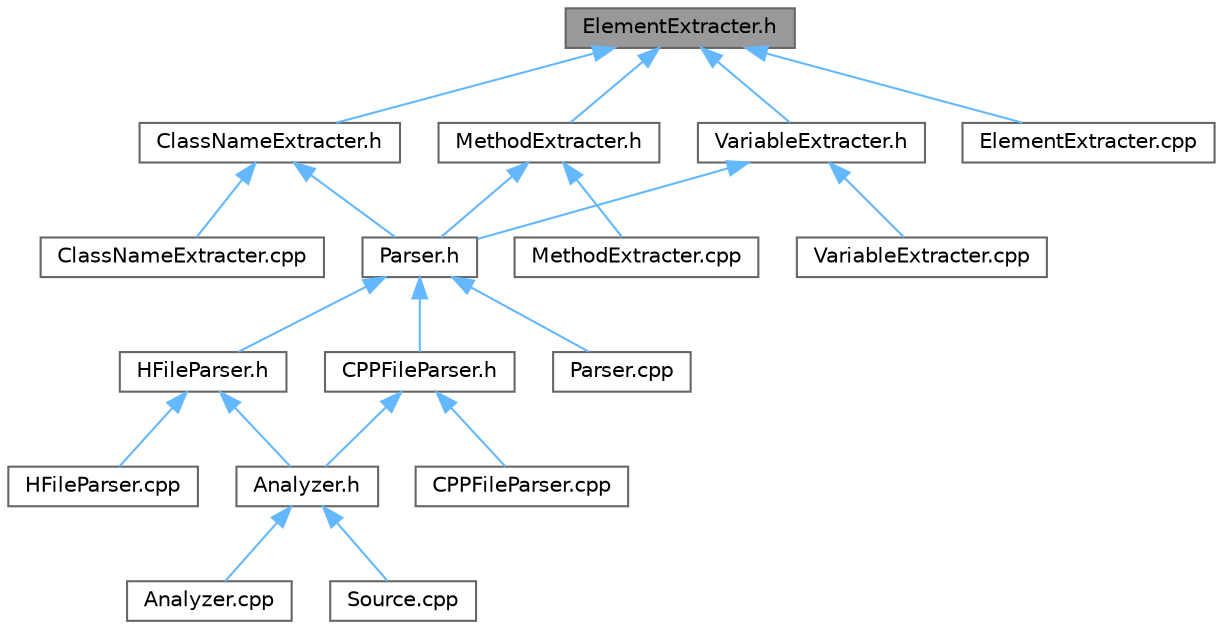 digraph "ElementExtracter.h"
{
 // LATEX_PDF_SIZE
  bgcolor="transparent";
  edge [fontname=Helvetica,fontsize=10,labelfontname=Helvetica,labelfontsize=10];
  node [fontname=Helvetica,fontsize=10,shape=box,height=0.2,width=0.4];
  Node1 [id="Node000001",label="ElementExtracter.h",height=0.2,width=0.4,color="gray40", fillcolor="grey60", style="filled", fontcolor="black",tooltip=" "];
  Node1 -> Node2 [id="edge1_Node000001_Node000002",dir="back",color="steelblue1",style="solid",tooltip=" "];
  Node2 [id="Node000002",label="ClassNameExtracter.h",height=0.2,width=0.4,color="grey40", fillcolor="white", style="filled",URL="$_class_name_extracter_8h.html",tooltip=" "];
  Node2 -> Node3 [id="edge2_Node000002_Node000003",dir="back",color="steelblue1",style="solid",tooltip=" "];
  Node3 [id="Node000003",label="ClassNameExtracter.cpp",height=0.2,width=0.4,color="grey40", fillcolor="white", style="filled",URL="$_class_name_extracter_8cpp.html",tooltip=" "];
  Node2 -> Node4 [id="edge3_Node000002_Node000004",dir="back",color="steelblue1",style="solid",tooltip=" "];
  Node4 [id="Node000004",label="Parser.h",height=0.2,width=0.4,color="grey40", fillcolor="white", style="filled",URL="$_parser_8h.html",tooltip=" "];
  Node4 -> Node5 [id="edge4_Node000004_Node000005",dir="back",color="steelblue1",style="solid",tooltip=" "];
  Node5 [id="Node000005",label="CPPFileParser.h",height=0.2,width=0.4,color="grey40", fillcolor="white", style="filled",URL="$_c_p_p_file_parser_8h.html",tooltip=" "];
  Node5 -> Node6 [id="edge5_Node000005_Node000006",dir="back",color="steelblue1",style="solid",tooltip=" "];
  Node6 [id="Node000006",label="Analyzer.h",height=0.2,width=0.4,color="grey40", fillcolor="white", style="filled",URL="$_analyzer_8h.html",tooltip=" "];
  Node6 -> Node7 [id="edge6_Node000006_Node000007",dir="back",color="steelblue1",style="solid",tooltip=" "];
  Node7 [id="Node000007",label="Analyzer.cpp",height=0.2,width=0.4,color="grey40", fillcolor="white", style="filled",URL="$_analyzer_8cpp.html",tooltip=" "];
  Node6 -> Node8 [id="edge7_Node000006_Node000008",dir="back",color="steelblue1",style="solid",tooltip=" "];
  Node8 [id="Node000008",label="Source.cpp",height=0.2,width=0.4,color="grey40", fillcolor="white", style="filled",URL="$_source_8cpp.html",tooltip=" "];
  Node5 -> Node9 [id="edge8_Node000005_Node000009",dir="back",color="steelblue1",style="solid",tooltip=" "];
  Node9 [id="Node000009",label="CPPFileParser.cpp",height=0.2,width=0.4,color="grey40", fillcolor="white", style="filled",URL="$_c_p_p_file_parser_8cpp.html",tooltip=" "];
  Node4 -> Node10 [id="edge9_Node000004_Node000010",dir="back",color="steelblue1",style="solid",tooltip=" "];
  Node10 [id="Node000010",label="HFileParser.h",height=0.2,width=0.4,color="grey40", fillcolor="white", style="filled",URL="$_h_file_parser_8h.html",tooltip=" "];
  Node10 -> Node6 [id="edge10_Node000010_Node000006",dir="back",color="steelblue1",style="solid",tooltip=" "];
  Node10 -> Node11 [id="edge11_Node000010_Node000011",dir="back",color="steelblue1",style="solid",tooltip=" "];
  Node11 [id="Node000011",label="HFileParser.cpp",height=0.2,width=0.4,color="grey40", fillcolor="white", style="filled",URL="$_h_file_parser_8cpp.html",tooltip=" "];
  Node4 -> Node12 [id="edge12_Node000004_Node000012",dir="back",color="steelblue1",style="solid",tooltip=" "];
  Node12 [id="Node000012",label="Parser.cpp",height=0.2,width=0.4,color="grey40", fillcolor="white", style="filled",URL="$_parser_8cpp.html",tooltip=" "];
  Node1 -> Node13 [id="edge13_Node000001_Node000013",dir="back",color="steelblue1",style="solid",tooltip=" "];
  Node13 [id="Node000013",label="ElementExtracter.cpp",height=0.2,width=0.4,color="grey40", fillcolor="white", style="filled",URL="$_element_extracter_8cpp.html",tooltip=" "];
  Node1 -> Node14 [id="edge14_Node000001_Node000014",dir="back",color="steelblue1",style="solid",tooltip=" "];
  Node14 [id="Node000014",label="MethodExtracter.h",height=0.2,width=0.4,color="grey40", fillcolor="white", style="filled",URL="$_method_extracter_8h.html",tooltip=" "];
  Node14 -> Node15 [id="edge15_Node000014_Node000015",dir="back",color="steelblue1",style="solid",tooltip=" "];
  Node15 [id="Node000015",label="MethodExtracter.cpp",height=0.2,width=0.4,color="grey40", fillcolor="white", style="filled",URL="$_method_extracter_8cpp.html",tooltip=" "];
  Node14 -> Node4 [id="edge16_Node000014_Node000004",dir="back",color="steelblue1",style="solid",tooltip=" "];
  Node1 -> Node16 [id="edge17_Node000001_Node000016",dir="back",color="steelblue1",style="solid",tooltip=" "];
  Node16 [id="Node000016",label="VariableExtracter.h",height=0.2,width=0.4,color="grey40", fillcolor="white", style="filled",URL="$_variable_extracter_8h.html",tooltip=" "];
  Node16 -> Node4 [id="edge18_Node000016_Node000004",dir="back",color="steelblue1",style="solid",tooltip=" "];
  Node16 -> Node17 [id="edge19_Node000016_Node000017",dir="back",color="steelblue1",style="solid",tooltip=" "];
  Node17 [id="Node000017",label="VariableExtracter.cpp",height=0.2,width=0.4,color="grey40", fillcolor="white", style="filled",URL="$_variable_extracter_8cpp.html",tooltip=" "];
}
